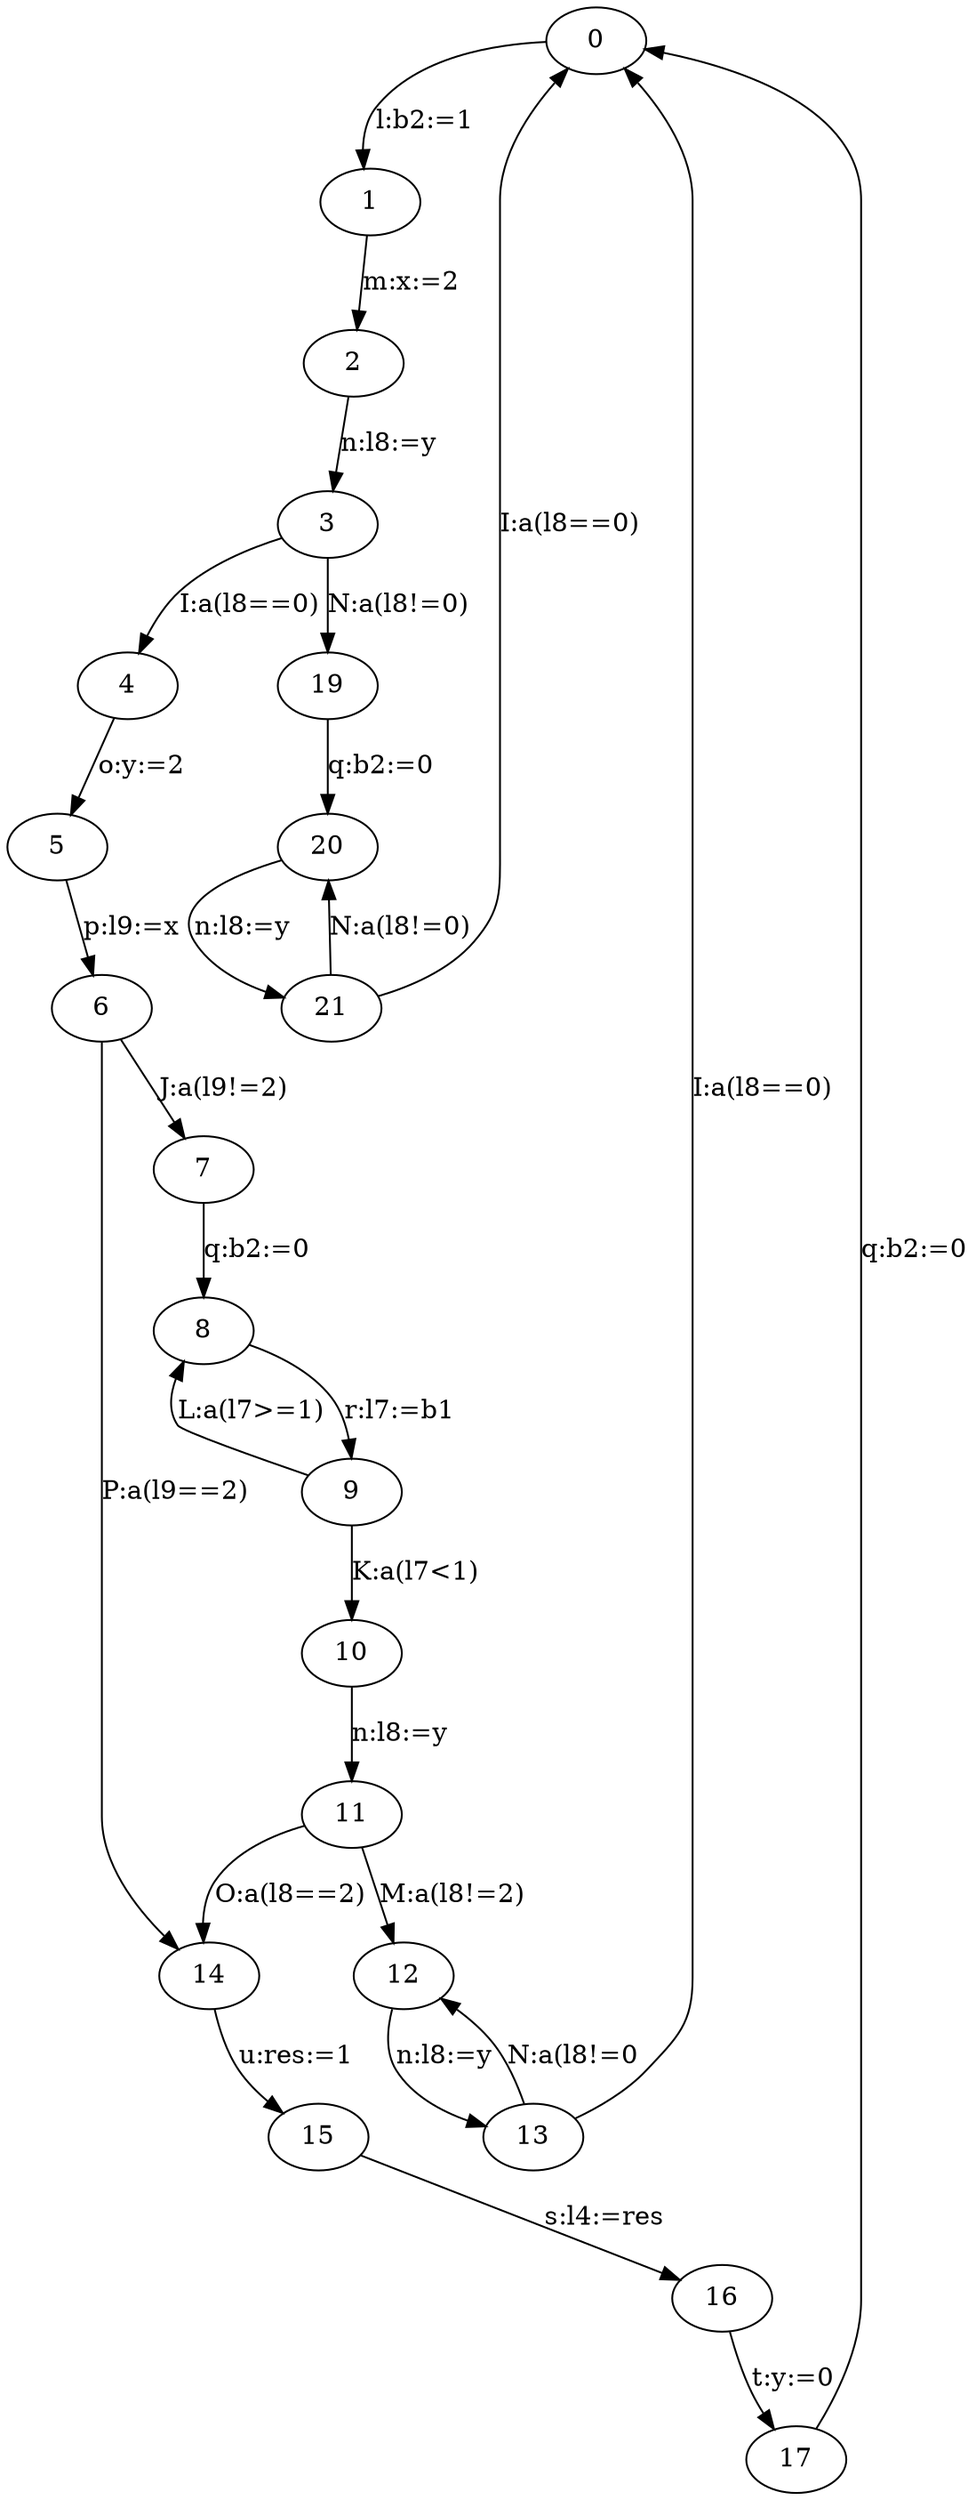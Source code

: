 digraph "unnamed" {
"0" [
fixedsize="false"
label="0"
regular="false"
];
"1" [
fixedsize="false"
label="1"
regular="false"
];
"2" [
fixedsize="false"
label="2"
regular="false"
];
"3" [
fixedsize="false"
label="3"
regular="false"
];
"4" [
fixedsize="false"
label="4"
regular="false"
];
"5" [
fixedsize="false"
label="5"
regular="false"
];
"6" [
fixedsize="false"
label="6"
regular="false"
];
"7" [
fixedsize="false"
label="7"
regular="false"
];
"8" [
fixedsize="false"
label="8"
regular="false"
];
"9" [
fixedsize="false"
label="9"
regular="false"
];
"10" [
fixedsize="false"
label="10"
regular="false"
];
"11" [
fixedsize="false"
label="11"
regular="false"
];
"0" -> "1" [
constraint="true"
decorate="false"
label="l:b2:=1"
labelfloat="false"
];
"1" -> "2" [
constraint="true"
decorate="false"
label="m:x:=2"
labelfloat="false"
];
"2" -> "3" [
constraint="true"
decorate="false"
label="n:l8:=y"
labelfloat="false"
];
"3" -> "4" [
constraint="true"
decorate="false"
label="I:a(l8==0)"
labelfloat="false"
];
"4" -> "5" [
constraint="true"
decorate="false"
label="o:y:=2"
labelfloat="false"
];
"5" -> "6" [
constraint="true"
decorate="false"
label="p:l9:=x"
labelfloat="false"
];
"6" -> "7" [
constraint="true"
decorate="false"
label="J:a(l9!=2)"
labelfloat="false"
];
"7" -> "8" [
constraint="true"
decorate="false"
label="q:b2:=0"
labelfloat="false"
];
"8" -> "9" [
constraint="true"
decorate="false"
label="r:l7:=b1"
labelfloat="false"
];
"9" -> "10" [
constraint="true"
decorate="false"
label="K:a(l7<1)"
labelfloat="false"
];
"10" -> "11" [
constraint="true"
decorate="false"
label="n:l8:=y"
labelfloat="false"
];
"9" -> "8" [
constraint="true"
decorate="false"
label="L:a(l7>=1)"
labelfloat="false"
];
"12" [
fixedsize="false"
label="12"
regular="false"
];
"13" [
fixedsize="false"
label="13"
regular="false"
];
"14" [
fixedsize="false"
label="14"
regular="false"
];
"15" [
fixedsize="false"
label="15"
regular="false"
];
"11" -> "12" [
constraint="true"
decorate="false"
label="M:a(l8!=2)"
labelfloat="false"
];
"12" -> "13" [
constraint="true"
decorate="false"
label="n:l8:=y"
labelfloat="false"
];
"13" -> "12" [
constraint="true"
decorate="false"
label="N:a(l8!=0"
labelfloat="false"
];
"13" -> "0" [
constraint="true"
decorate="false"
label="I:a(l8==0)"
labelfloat="false"
];
"11" -> "14" [
constraint="true"
decorate="false"
label="O:a(l8==2)"
labelfloat="false"
];
"6" -> "14" [
constraint="true"
decorate="false"
label="P:a(l9==2)"
labelfloat="false"
];
"14" -> "15" [
constraint="true"
decorate="false"
label="u:res:=1"
labelfloat="false"
];
"16" [
fixedsize="false"
label="16"
regular="false"
];
"17" [
fixedsize="false"
label="17"
regular="false"
];
"19" [
fixedsize="false"
label="19"
regular="false"
];
"15" -> "16" [
constraint="true"
decorate="false"
label="s:l4:=res"
labelfloat="false"
];
"16" -> "17" [
constraint="true"
decorate="false"
label="t:y:=0"
labelfloat="false"
];
"17" -> "0" [
constraint="true"
decorate="false"
label="q:b2:=0"
labelfloat="false"
];
"20" [
fixedsize="false"
label="20"
regular="false"
];
"21" [
fixedsize="false"
label="21"
regular="false"
];
"3" -> "19" [
constraint="true"
decorate="false"
label="N:a(l8!=0)"
labelfloat="false"
];
"19" -> "20" [
constraint="true"
decorate="false"
label="q:b2:=0"
labelfloat="false"
];
"20" -> "21" [
constraint="true"
decorate="false"
label="n:l8:=y"
labelfloat="false"
];
"21" -> "0" [
constraint="true"
decorate="false"
label="I:a(l8==0)"
labelfloat="false"
];
"21" -> "20" [
constraint="true"
decorate="false"
label="N:a(l8!=0)"
labelfloat="false"
];
}

